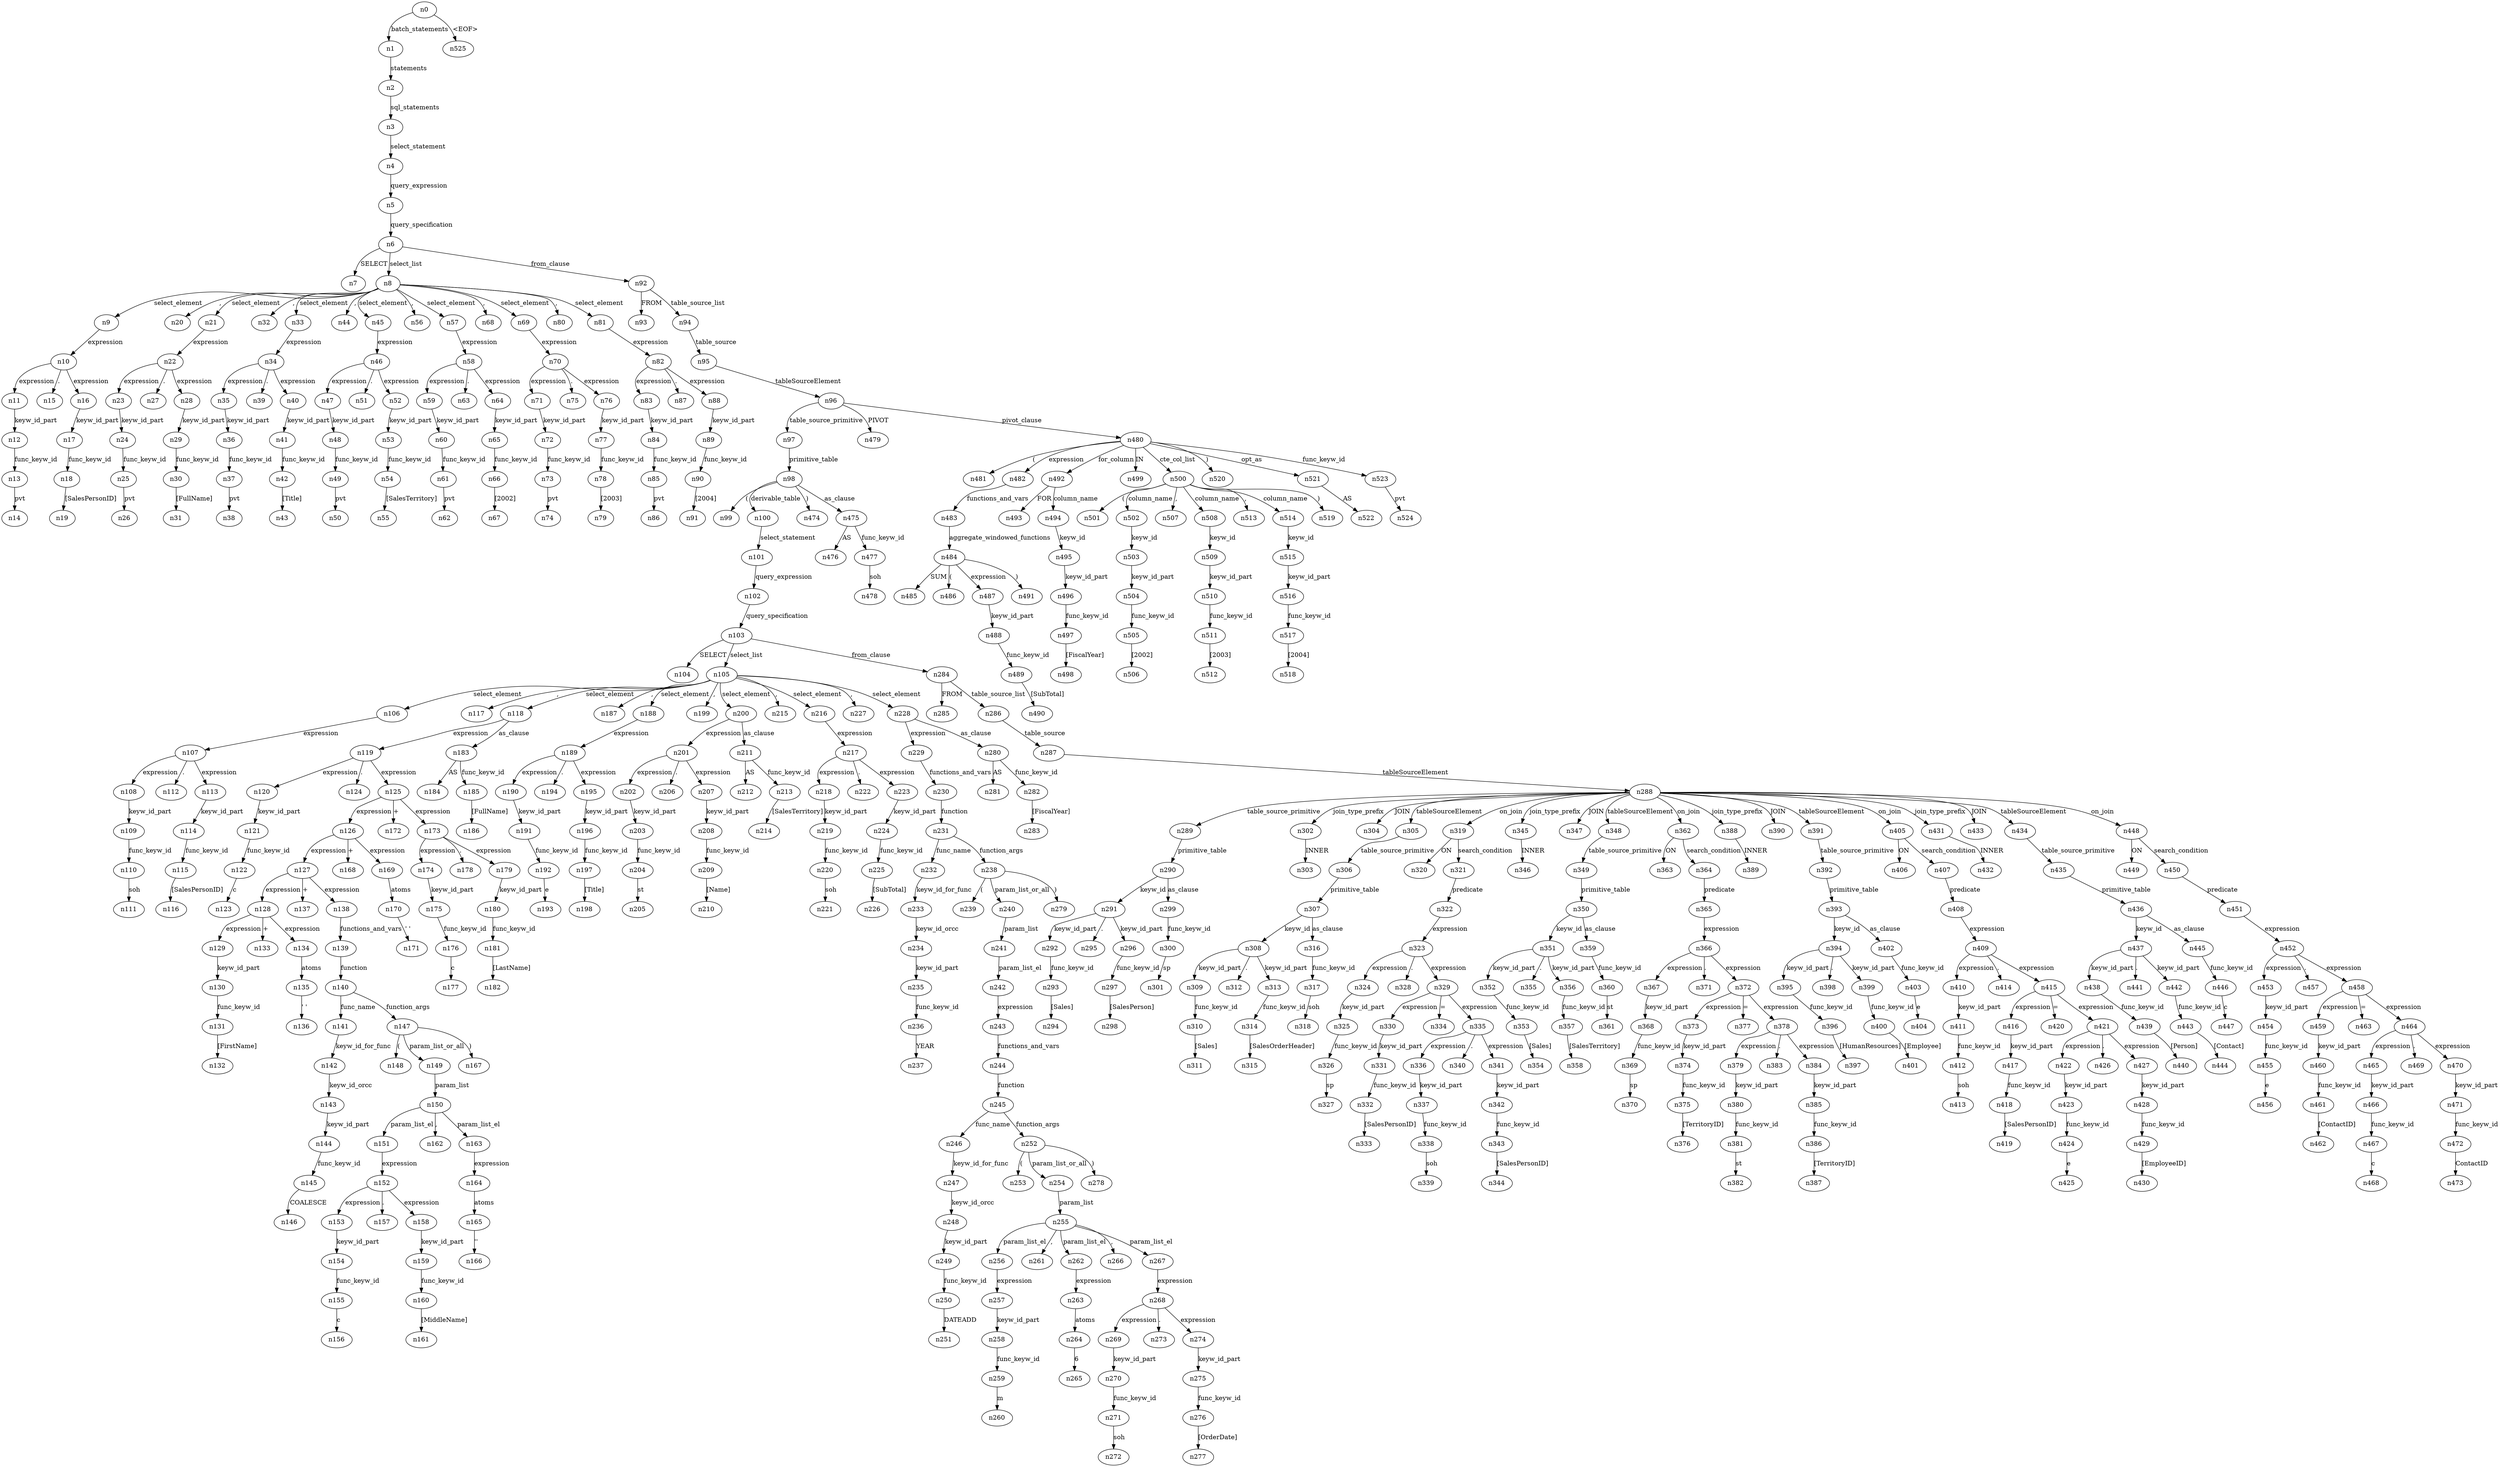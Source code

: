 digraph ParseTree {
  n0 -> n1 [label="batch_statements"];
  n1 -> n2 [label="statements"];
  n2 -> n3 [label="sql_statements"];
  n3 -> n4 [label="select_statement"];
  n4 -> n5 [label="query_expression"];
  n5 -> n6 [label="query_specification"];
  n6 -> n7 [label="SELECT"];
  n6 -> n8 [label="select_list"];
  n8 -> n9 [label="select_element"];
  n9 -> n10 [label="expression"];
  n10 -> n11 [label="expression"];
  n11 -> n12 [label="keyw_id_part"];
  n12 -> n13 [label="func_keyw_id"];
  n13 -> n14 [label="pvt"];
  n10 -> n15 [label="."];
  n10 -> n16 [label="expression"];
  n16 -> n17 [label="keyw_id_part"];
  n17 -> n18 [label="func_keyw_id"];
  n18 -> n19 [label="[SalesPersonID]"];
  n8 -> n20 [label=","];
  n8 -> n21 [label="select_element"];
  n21 -> n22 [label="expression"];
  n22 -> n23 [label="expression"];
  n23 -> n24 [label="keyw_id_part"];
  n24 -> n25 [label="func_keyw_id"];
  n25 -> n26 [label="pvt"];
  n22 -> n27 [label="."];
  n22 -> n28 [label="expression"];
  n28 -> n29 [label="keyw_id_part"];
  n29 -> n30 [label="func_keyw_id"];
  n30 -> n31 [label="[FullName]"];
  n8 -> n32 [label=","];
  n8 -> n33 [label="select_element"];
  n33 -> n34 [label="expression"];
  n34 -> n35 [label="expression"];
  n35 -> n36 [label="keyw_id_part"];
  n36 -> n37 [label="func_keyw_id"];
  n37 -> n38 [label="pvt"];
  n34 -> n39 [label="."];
  n34 -> n40 [label="expression"];
  n40 -> n41 [label="keyw_id_part"];
  n41 -> n42 [label="func_keyw_id"];
  n42 -> n43 [label="[Title]"];
  n8 -> n44 [label=","];
  n8 -> n45 [label="select_element"];
  n45 -> n46 [label="expression"];
  n46 -> n47 [label="expression"];
  n47 -> n48 [label="keyw_id_part"];
  n48 -> n49 [label="func_keyw_id"];
  n49 -> n50 [label="pvt"];
  n46 -> n51 [label="."];
  n46 -> n52 [label="expression"];
  n52 -> n53 [label="keyw_id_part"];
  n53 -> n54 [label="func_keyw_id"];
  n54 -> n55 [label="[SalesTerritory]"];
  n8 -> n56 [label=","];
  n8 -> n57 [label="select_element"];
  n57 -> n58 [label="expression"];
  n58 -> n59 [label="expression"];
  n59 -> n60 [label="keyw_id_part"];
  n60 -> n61 [label="func_keyw_id"];
  n61 -> n62 [label="pvt"];
  n58 -> n63 [label="."];
  n58 -> n64 [label="expression"];
  n64 -> n65 [label="keyw_id_part"];
  n65 -> n66 [label="func_keyw_id"];
  n66 -> n67 [label="[2002]"];
  n8 -> n68 [label=","];
  n8 -> n69 [label="select_element"];
  n69 -> n70 [label="expression"];
  n70 -> n71 [label="expression"];
  n71 -> n72 [label="keyw_id_part"];
  n72 -> n73 [label="func_keyw_id"];
  n73 -> n74 [label="pvt"];
  n70 -> n75 [label="."];
  n70 -> n76 [label="expression"];
  n76 -> n77 [label="keyw_id_part"];
  n77 -> n78 [label="func_keyw_id"];
  n78 -> n79 [label="[2003]"];
  n8 -> n80 [label=","];
  n8 -> n81 [label="select_element"];
  n81 -> n82 [label="expression"];
  n82 -> n83 [label="expression"];
  n83 -> n84 [label="keyw_id_part"];
  n84 -> n85 [label="func_keyw_id"];
  n85 -> n86 [label="pvt"];
  n82 -> n87 [label="."];
  n82 -> n88 [label="expression"];
  n88 -> n89 [label="keyw_id_part"];
  n89 -> n90 [label="func_keyw_id"];
  n90 -> n91 [label="[2004]"];
  n6 -> n92 [label="from_clause"];
  n92 -> n93 [label="FROM"];
  n92 -> n94 [label="table_source_list"];
  n94 -> n95 [label="table_source"];
  n95 -> n96 [label="tableSourceElement"];
  n96 -> n97 [label="table_source_primitive"];
  n97 -> n98 [label="primitive_table"];
  n98 -> n99 [label="("];
  n98 -> n100 [label="derivable_table"];
  n100 -> n101 [label="select_statement"];
  n101 -> n102 [label="query_expression"];
  n102 -> n103 [label="query_specification"];
  n103 -> n104 [label="SELECT"];
  n103 -> n105 [label="select_list"];
  n105 -> n106 [label="select_element"];
  n106 -> n107 [label="expression"];
  n107 -> n108 [label="expression"];
  n108 -> n109 [label="keyw_id_part"];
  n109 -> n110 [label="func_keyw_id"];
  n110 -> n111 [label="soh"];
  n107 -> n112 [label="."];
  n107 -> n113 [label="expression"];
  n113 -> n114 [label="keyw_id_part"];
  n114 -> n115 [label="func_keyw_id"];
  n115 -> n116 [label="[SalesPersonID]"];
  n105 -> n117 [label=","];
  n105 -> n118 [label="select_element"];
  n118 -> n119 [label="expression"];
  n119 -> n120 [label="expression"];
  n120 -> n121 [label="keyw_id_part"];
  n121 -> n122 [label="func_keyw_id"];
  n122 -> n123 [label="c"];
  n119 -> n124 [label="."];
  n119 -> n125 [label="expression"];
  n125 -> n126 [label="expression"];
  n126 -> n127 [label="expression"];
  n127 -> n128 [label="expression"];
  n128 -> n129 [label="expression"];
  n129 -> n130 [label="keyw_id_part"];
  n130 -> n131 [label="func_keyw_id"];
  n131 -> n132 [label="[FirstName]"];
  n128 -> n133 [label="+"];
  n128 -> n134 [label="expression"];
  n134 -> n135 [label="atoms"];
  n135 -> n136 [label="' '"];
  n127 -> n137 [label="+"];
  n127 -> n138 [label="expression"];
  n138 -> n139 [label="functions_and_vars"];
  n139 -> n140 [label="function"];
  n140 -> n141 [label="func_name"];
  n141 -> n142 [label="keyw_id_for_func"];
  n142 -> n143 [label="keyw_id_orcc"];
  n143 -> n144 [label="keyw_id_part"];
  n144 -> n145 [label="func_keyw_id"];
  n145 -> n146 [label="COALESCE"];
  n140 -> n147 [label="function_args"];
  n147 -> n148 [label="("];
  n147 -> n149 [label="param_list_or_all"];
  n149 -> n150 [label="param_list"];
  n150 -> n151 [label="param_list_el"];
  n151 -> n152 [label="expression"];
  n152 -> n153 [label="expression"];
  n153 -> n154 [label="keyw_id_part"];
  n154 -> n155 [label="func_keyw_id"];
  n155 -> n156 [label="c"];
  n152 -> n157 [label="."];
  n152 -> n158 [label="expression"];
  n158 -> n159 [label="keyw_id_part"];
  n159 -> n160 [label="func_keyw_id"];
  n160 -> n161 [label="[MiddleName]"];
  n150 -> n162 [label=","];
  n150 -> n163 [label="param_list_el"];
  n163 -> n164 [label="expression"];
  n164 -> n165 [label="atoms"];
  n165 -> n166 [label="''"];
  n147 -> n167 [label=")"];
  n126 -> n168 [label="+"];
  n126 -> n169 [label="expression"];
  n169 -> n170 [label="atoms"];
  n170 -> n171 [label="' '"];
  n125 -> n172 [label="+"];
  n125 -> n173 [label="expression"];
  n173 -> n174 [label="expression"];
  n174 -> n175 [label="keyw_id_part"];
  n175 -> n176 [label="func_keyw_id"];
  n176 -> n177 [label="c"];
  n173 -> n178 [label="."];
  n173 -> n179 [label="expression"];
  n179 -> n180 [label="keyw_id_part"];
  n180 -> n181 [label="func_keyw_id"];
  n181 -> n182 [label="[LastName]"];
  n118 -> n183 [label="as_clause"];
  n183 -> n184 [label="AS"];
  n183 -> n185 [label="func_keyw_id"];
  n185 -> n186 [label="[FullName]"];
  n105 -> n187 [label=","];
  n105 -> n188 [label="select_element"];
  n188 -> n189 [label="expression"];
  n189 -> n190 [label="expression"];
  n190 -> n191 [label="keyw_id_part"];
  n191 -> n192 [label="func_keyw_id"];
  n192 -> n193 [label="e"];
  n189 -> n194 [label="."];
  n189 -> n195 [label="expression"];
  n195 -> n196 [label="keyw_id_part"];
  n196 -> n197 [label="func_keyw_id"];
  n197 -> n198 [label="[Title]"];
  n105 -> n199 [label=","];
  n105 -> n200 [label="select_element"];
  n200 -> n201 [label="expression"];
  n201 -> n202 [label="expression"];
  n202 -> n203 [label="keyw_id_part"];
  n203 -> n204 [label="func_keyw_id"];
  n204 -> n205 [label="st"];
  n201 -> n206 [label="."];
  n201 -> n207 [label="expression"];
  n207 -> n208 [label="keyw_id_part"];
  n208 -> n209 [label="func_keyw_id"];
  n209 -> n210 [label="[Name]"];
  n200 -> n211 [label="as_clause"];
  n211 -> n212 [label="AS"];
  n211 -> n213 [label="func_keyw_id"];
  n213 -> n214 [label="[SalesTerritory]"];
  n105 -> n215 [label=","];
  n105 -> n216 [label="select_element"];
  n216 -> n217 [label="expression"];
  n217 -> n218 [label="expression"];
  n218 -> n219 [label="keyw_id_part"];
  n219 -> n220 [label="func_keyw_id"];
  n220 -> n221 [label="soh"];
  n217 -> n222 [label="."];
  n217 -> n223 [label="expression"];
  n223 -> n224 [label="keyw_id_part"];
  n224 -> n225 [label="func_keyw_id"];
  n225 -> n226 [label="[SubTotal]"];
  n105 -> n227 [label=","];
  n105 -> n228 [label="select_element"];
  n228 -> n229 [label="expression"];
  n229 -> n230 [label="functions_and_vars"];
  n230 -> n231 [label="function"];
  n231 -> n232 [label="func_name"];
  n232 -> n233 [label="keyw_id_for_func"];
  n233 -> n234 [label="keyw_id_orcc"];
  n234 -> n235 [label="keyw_id_part"];
  n235 -> n236 [label="func_keyw_id"];
  n236 -> n237 [label="YEAR"];
  n231 -> n238 [label="function_args"];
  n238 -> n239 [label="("];
  n238 -> n240 [label="param_list_or_all"];
  n240 -> n241 [label="param_list"];
  n241 -> n242 [label="param_list_el"];
  n242 -> n243 [label="expression"];
  n243 -> n244 [label="functions_and_vars"];
  n244 -> n245 [label="function"];
  n245 -> n246 [label="func_name"];
  n246 -> n247 [label="keyw_id_for_func"];
  n247 -> n248 [label="keyw_id_orcc"];
  n248 -> n249 [label="keyw_id_part"];
  n249 -> n250 [label="func_keyw_id"];
  n250 -> n251 [label="DATEADD"];
  n245 -> n252 [label="function_args"];
  n252 -> n253 [label="("];
  n252 -> n254 [label="param_list_or_all"];
  n254 -> n255 [label="param_list"];
  n255 -> n256 [label="param_list_el"];
  n256 -> n257 [label="expression"];
  n257 -> n258 [label="keyw_id_part"];
  n258 -> n259 [label="func_keyw_id"];
  n259 -> n260 [label="m"];
  n255 -> n261 [label=","];
  n255 -> n262 [label="param_list_el"];
  n262 -> n263 [label="expression"];
  n263 -> n264 [label="atoms"];
  n264 -> n265 [label="6"];
  n255 -> n266 [label=","];
  n255 -> n267 [label="param_list_el"];
  n267 -> n268 [label="expression"];
  n268 -> n269 [label="expression"];
  n269 -> n270 [label="keyw_id_part"];
  n270 -> n271 [label="func_keyw_id"];
  n271 -> n272 [label="soh"];
  n268 -> n273 [label="."];
  n268 -> n274 [label="expression"];
  n274 -> n275 [label="keyw_id_part"];
  n275 -> n276 [label="func_keyw_id"];
  n276 -> n277 [label="[OrderDate]"];
  n252 -> n278 [label=")"];
  n238 -> n279 [label=")"];
  n228 -> n280 [label="as_clause"];
  n280 -> n281 [label="AS"];
  n280 -> n282 [label="func_keyw_id"];
  n282 -> n283 [label="[FiscalYear]"];
  n103 -> n284 [label="from_clause"];
  n284 -> n285 [label="FROM"];
  n284 -> n286 [label="table_source_list"];
  n286 -> n287 [label="table_source"];
  n287 -> n288 [label="tableSourceElement"];
  n288 -> n289 [label="table_source_primitive"];
  n289 -> n290 [label="primitive_table"];
  n290 -> n291 [label="keyw_id"];
  n291 -> n292 [label="keyw_id_part"];
  n292 -> n293 [label="func_keyw_id"];
  n293 -> n294 [label="[Sales]"];
  n291 -> n295 [label="."];
  n291 -> n296 [label="keyw_id_part"];
  n296 -> n297 [label="func_keyw_id"];
  n297 -> n298 [label="[SalesPerson]"];
  n290 -> n299 [label="as_clause"];
  n299 -> n300 [label="func_keyw_id"];
  n300 -> n301 [label="sp"];
  n288 -> n302 [label="join_type_prefix"];
  n302 -> n303 [label="INNER"];
  n288 -> n304 [label="JOIN"];
  n288 -> n305 [label="tableSourceElement"];
  n305 -> n306 [label="table_source_primitive"];
  n306 -> n307 [label="primitive_table"];
  n307 -> n308 [label="keyw_id"];
  n308 -> n309 [label="keyw_id_part"];
  n309 -> n310 [label="func_keyw_id"];
  n310 -> n311 [label="[Sales]"];
  n308 -> n312 [label="."];
  n308 -> n313 [label="keyw_id_part"];
  n313 -> n314 [label="func_keyw_id"];
  n314 -> n315 [label="[SalesOrderHeader]"];
  n307 -> n316 [label="as_clause"];
  n316 -> n317 [label="func_keyw_id"];
  n317 -> n318 [label="soh"];
  n288 -> n319 [label="on_join"];
  n319 -> n320 [label="ON"];
  n319 -> n321 [label="search_condition"];
  n321 -> n322 [label="predicate"];
  n322 -> n323 [label="expression"];
  n323 -> n324 [label="expression"];
  n324 -> n325 [label="keyw_id_part"];
  n325 -> n326 [label="func_keyw_id"];
  n326 -> n327 [label="sp"];
  n323 -> n328 [label="."];
  n323 -> n329 [label="expression"];
  n329 -> n330 [label="expression"];
  n330 -> n331 [label="keyw_id_part"];
  n331 -> n332 [label="func_keyw_id"];
  n332 -> n333 [label="[SalesPersonID]"];
  n329 -> n334 [label="="];
  n329 -> n335 [label="expression"];
  n335 -> n336 [label="expression"];
  n336 -> n337 [label="keyw_id_part"];
  n337 -> n338 [label="func_keyw_id"];
  n338 -> n339 [label="soh"];
  n335 -> n340 [label="."];
  n335 -> n341 [label="expression"];
  n341 -> n342 [label="keyw_id_part"];
  n342 -> n343 [label="func_keyw_id"];
  n343 -> n344 [label="[SalesPersonID]"];
  n288 -> n345 [label="join_type_prefix"];
  n345 -> n346 [label="INNER"];
  n288 -> n347 [label="JOIN"];
  n288 -> n348 [label="tableSourceElement"];
  n348 -> n349 [label="table_source_primitive"];
  n349 -> n350 [label="primitive_table"];
  n350 -> n351 [label="keyw_id"];
  n351 -> n352 [label="keyw_id_part"];
  n352 -> n353 [label="func_keyw_id"];
  n353 -> n354 [label="[Sales]"];
  n351 -> n355 [label="."];
  n351 -> n356 [label="keyw_id_part"];
  n356 -> n357 [label="func_keyw_id"];
  n357 -> n358 [label="[SalesTerritory]"];
  n350 -> n359 [label="as_clause"];
  n359 -> n360 [label="func_keyw_id"];
  n360 -> n361 [label="st"];
  n288 -> n362 [label="on_join"];
  n362 -> n363 [label="ON"];
  n362 -> n364 [label="search_condition"];
  n364 -> n365 [label="predicate"];
  n365 -> n366 [label="expression"];
  n366 -> n367 [label="expression"];
  n367 -> n368 [label="keyw_id_part"];
  n368 -> n369 [label="func_keyw_id"];
  n369 -> n370 [label="sp"];
  n366 -> n371 [label="."];
  n366 -> n372 [label="expression"];
  n372 -> n373 [label="expression"];
  n373 -> n374 [label="keyw_id_part"];
  n374 -> n375 [label="func_keyw_id"];
  n375 -> n376 [label="[TerritoryID]"];
  n372 -> n377 [label="="];
  n372 -> n378 [label="expression"];
  n378 -> n379 [label="expression"];
  n379 -> n380 [label="keyw_id_part"];
  n380 -> n381 [label="func_keyw_id"];
  n381 -> n382 [label="st"];
  n378 -> n383 [label="."];
  n378 -> n384 [label="expression"];
  n384 -> n385 [label="keyw_id_part"];
  n385 -> n386 [label="func_keyw_id"];
  n386 -> n387 [label="[TerritoryID]"];
  n288 -> n388 [label="join_type_prefix"];
  n388 -> n389 [label="INNER"];
  n288 -> n390 [label="JOIN"];
  n288 -> n391 [label="tableSourceElement"];
  n391 -> n392 [label="table_source_primitive"];
  n392 -> n393 [label="primitive_table"];
  n393 -> n394 [label="keyw_id"];
  n394 -> n395 [label="keyw_id_part"];
  n395 -> n396 [label="func_keyw_id"];
  n396 -> n397 [label="[HumanResources]"];
  n394 -> n398 [label="."];
  n394 -> n399 [label="keyw_id_part"];
  n399 -> n400 [label="func_keyw_id"];
  n400 -> n401 [label="[Employee]"];
  n393 -> n402 [label="as_clause"];
  n402 -> n403 [label="func_keyw_id"];
  n403 -> n404 [label="e"];
  n288 -> n405 [label="on_join"];
  n405 -> n406 [label="ON"];
  n405 -> n407 [label="search_condition"];
  n407 -> n408 [label="predicate"];
  n408 -> n409 [label="expression"];
  n409 -> n410 [label="expression"];
  n410 -> n411 [label="keyw_id_part"];
  n411 -> n412 [label="func_keyw_id"];
  n412 -> n413 [label="soh"];
  n409 -> n414 [label="."];
  n409 -> n415 [label="expression"];
  n415 -> n416 [label="expression"];
  n416 -> n417 [label="keyw_id_part"];
  n417 -> n418 [label="func_keyw_id"];
  n418 -> n419 [label="[SalesPersonID]"];
  n415 -> n420 [label="="];
  n415 -> n421 [label="expression"];
  n421 -> n422 [label="expression"];
  n422 -> n423 [label="keyw_id_part"];
  n423 -> n424 [label="func_keyw_id"];
  n424 -> n425 [label="e"];
  n421 -> n426 [label="."];
  n421 -> n427 [label="expression"];
  n427 -> n428 [label="keyw_id_part"];
  n428 -> n429 [label="func_keyw_id"];
  n429 -> n430 [label="[EmployeeID]"];
  n288 -> n431 [label="join_type_prefix"];
  n431 -> n432 [label="INNER"];
  n288 -> n433 [label="JOIN"];
  n288 -> n434 [label="tableSourceElement"];
  n434 -> n435 [label="table_source_primitive"];
  n435 -> n436 [label="primitive_table"];
  n436 -> n437 [label="keyw_id"];
  n437 -> n438 [label="keyw_id_part"];
  n438 -> n439 [label="func_keyw_id"];
  n439 -> n440 [label="[Person]"];
  n437 -> n441 [label="."];
  n437 -> n442 [label="keyw_id_part"];
  n442 -> n443 [label="func_keyw_id"];
  n443 -> n444 [label="[Contact]"];
  n436 -> n445 [label="as_clause"];
  n445 -> n446 [label="func_keyw_id"];
  n446 -> n447 [label="c"];
  n288 -> n448 [label="on_join"];
  n448 -> n449 [label="ON"];
  n448 -> n450 [label="search_condition"];
  n450 -> n451 [label="predicate"];
  n451 -> n452 [label="expression"];
  n452 -> n453 [label="expression"];
  n453 -> n454 [label="keyw_id_part"];
  n454 -> n455 [label="func_keyw_id"];
  n455 -> n456 [label="e"];
  n452 -> n457 [label="."];
  n452 -> n458 [label="expression"];
  n458 -> n459 [label="expression"];
  n459 -> n460 [label="keyw_id_part"];
  n460 -> n461 [label="func_keyw_id"];
  n461 -> n462 [label="[ContactID]"];
  n458 -> n463 [label="="];
  n458 -> n464 [label="expression"];
  n464 -> n465 [label="expression"];
  n465 -> n466 [label="keyw_id_part"];
  n466 -> n467 [label="func_keyw_id"];
  n467 -> n468 [label="c"];
  n464 -> n469 [label="."];
  n464 -> n470 [label="expression"];
  n470 -> n471 [label="keyw_id_part"];
  n471 -> n472 [label="func_keyw_id"];
  n472 -> n473 [label="ContactID"];
  n98 -> n474 [label=")"];
  n98 -> n475 [label="as_clause"];
  n475 -> n476 [label="AS"];
  n475 -> n477 [label="func_keyw_id"];
  n477 -> n478 [label="soh"];
  n96 -> n479 [label="PIVOT"];
  n96 -> n480 [label="pivot_clause"];
  n480 -> n481 [label="("];
  n480 -> n482 [label="expression"];
  n482 -> n483 [label="functions_and_vars"];
  n483 -> n484 [label="aggregate_windowed_functions"];
  n484 -> n485 [label="SUM"];
  n484 -> n486 [label="("];
  n484 -> n487 [label="expression"];
  n487 -> n488 [label="keyw_id_part"];
  n488 -> n489 [label="func_keyw_id"];
  n489 -> n490 [label="[SubTotal]"];
  n484 -> n491 [label=")"];
  n480 -> n492 [label="for_column"];
  n492 -> n493 [label="FOR"];
  n492 -> n494 [label="column_name"];
  n494 -> n495 [label="keyw_id"];
  n495 -> n496 [label="keyw_id_part"];
  n496 -> n497 [label="func_keyw_id"];
  n497 -> n498 [label="[FiscalYear]"];
  n480 -> n499 [label="IN"];
  n480 -> n500 [label="cte_col_list"];
  n500 -> n501 [label="("];
  n500 -> n502 [label="column_name"];
  n502 -> n503 [label="keyw_id"];
  n503 -> n504 [label="keyw_id_part"];
  n504 -> n505 [label="func_keyw_id"];
  n505 -> n506 [label="[2002]"];
  n500 -> n507 [label=","];
  n500 -> n508 [label="column_name"];
  n508 -> n509 [label="keyw_id"];
  n509 -> n510 [label="keyw_id_part"];
  n510 -> n511 [label="func_keyw_id"];
  n511 -> n512 [label="[2003]"];
  n500 -> n513 [label=","];
  n500 -> n514 [label="column_name"];
  n514 -> n515 [label="keyw_id"];
  n515 -> n516 [label="keyw_id_part"];
  n516 -> n517 [label="func_keyw_id"];
  n517 -> n518 [label="[2004]"];
  n500 -> n519 [label=")"];
  n480 -> n520 [label=")"];
  n480 -> n521 [label="opt_as"];
  n521 -> n522 [label="AS"];
  n480 -> n523 [label="func_keyw_id"];
  n523 -> n524 [label="pvt"];
  n0 -> n525 [label="<EOF>"];
}